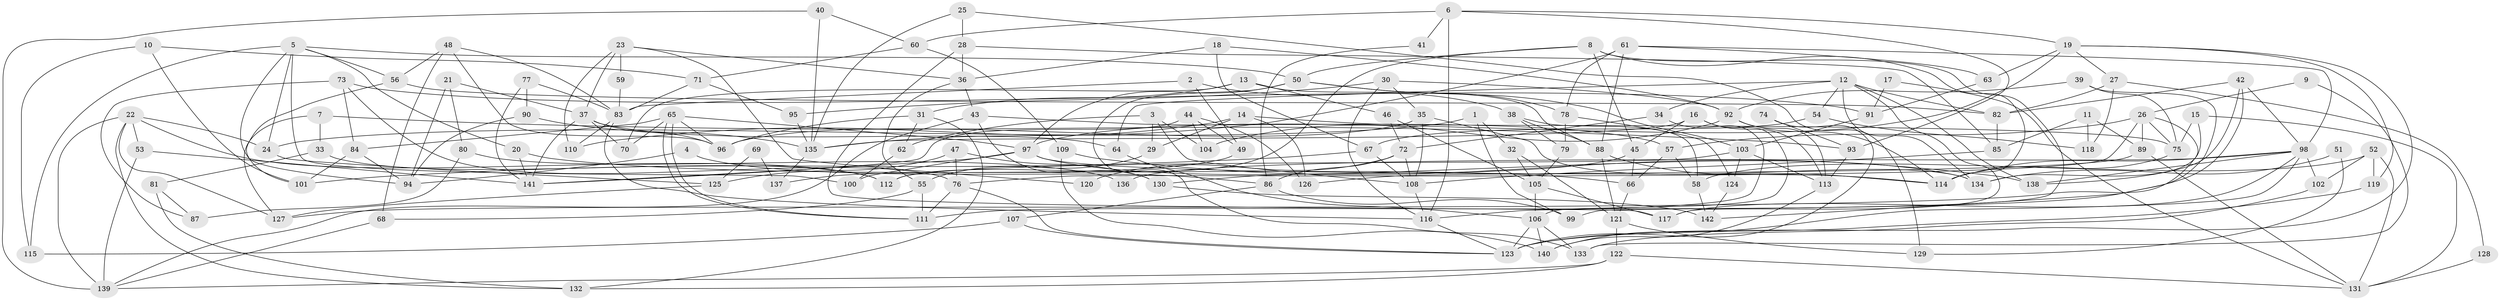 // Generated by graph-tools (version 1.1) at 2025/50/03/09/25 04:50:35]
// undirected, 142 vertices, 284 edges
graph export_dot {
graph [start="1"]
  node [color=gray90,style=filled];
  1;
  2;
  3;
  4;
  5;
  6;
  7;
  8;
  9;
  10;
  11;
  12;
  13;
  14;
  15;
  16;
  17;
  18;
  19;
  20;
  21;
  22;
  23;
  24;
  25;
  26;
  27;
  28;
  29;
  30;
  31;
  32;
  33;
  34;
  35;
  36;
  37;
  38;
  39;
  40;
  41;
  42;
  43;
  44;
  45;
  46;
  47;
  48;
  49;
  50;
  51;
  52;
  53;
  54;
  55;
  56;
  57;
  58;
  59;
  60;
  61;
  62;
  63;
  64;
  65;
  66;
  67;
  68;
  69;
  70;
  71;
  72;
  73;
  74;
  75;
  76;
  77;
  78;
  79;
  80;
  81;
  82;
  83;
  84;
  85;
  86;
  87;
  88;
  89;
  90;
  91;
  92;
  93;
  94;
  95;
  96;
  97;
  98;
  99;
  100;
  101;
  102;
  103;
  104;
  105;
  106;
  107;
  108;
  109;
  110;
  111;
  112;
  113;
  114;
  115;
  116;
  117;
  118;
  119;
  120;
  121;
  122;
  123;
  124;
  125;
  126;
  127;
  128;
  129;
  130;
  131;
  132;
  133;
  134;
  135;
  136;
  137;
  138;
  139;
  140;
  141;
  142;
  1 -- 24;
  1 -- 99;
  1 -- 32;
  2 -- 38;
  2 -- 83;
  2 -- 49;
  3 -- 62;
  3 -- 108;
  3 -- 29;
  3 -- 104;
  4 -- 94;
  4 -- 86;
  5 -- 20;
  5 -- 50;
  5 -- 24;
  5 -- 56;
  5 -- 94;
  5 -- 100;
  5 -- 115;
  6 -- 116;
  6 -- 19;
  6 -- 41;
  6 -- 60;
  6 -- 93;
  7 -- 93;
  7 -- 127;
  7 -- 33;
  8 -- 114;
  8 -- 50;
  8 -- 45;
  8 -- 99;
  8 -- 112;
  9 -- 26;
  9 -- 133;
  10 -- 71;
  10 -- 101;
  10 -- 115;
  11 -- 89;
  11 -- 85;
  11 -- 118;
  12 -- 82;
  12 -- 134;
  12 -- 34;
  12 -- 54;
  12 -- 64;
  12 -- 117;
  12 -- 138;
  13 -- 88;
  13 -- 70;
  13 -- 31;
  13 -- 46;
  14 -- 29;
  14 -- 135;
  14 -- 75;
  14 -- 126;
  15 -- 75;
  15 -- 131;
  15 -- 134;
  16 -- 106;
  16 -- 113;
  16 -- 45;
  16 -- 135;
  17 -- 131;
  17 -- 91;
  18 -- 36;
  18 -- 92;
  18 -- 67;
  19 -- 27;
  19 -- 97;
  19 -- 63;
  19 -- 119;
  19 -- 123;
  20 -- 66;
  20 -- 141;
  21 -- 94;
  21 -- 37;
  21 -- 80;
  22 -- 53;
  22 -- 112;
  22 -- 24;
  22 -- 127;
  22 -- 132;
  22 -- 139;
  23 -- 36;
  23 -- 37;
  23 -- 59;
  23 -- 110;
  23 -- 120;
  24 -- 125;
  25 -- 135;
  25 -- 28;
  25 -- 129;
  26 -- 57;
  26 -- 76;
  26 -- 75;
  26 -- 89;
  26 -- 127;
  27 -- 82;
  27 -- 118;
  27 -- 128;
  28 -- 85;
  28 -- 117;
  28 -- 36;
  29 -- 55;
  30 -- 92;
  30 -- 116;
  30 -- 35;
  30 -- 95;
  31 -- 96;
  31 -- 62;
  31 -- 132;
  32 -- 105;
  32 -- 121;
  33 -- 112;
  33 -- 81;
  34 -- 72;
  34 -- 116;
  35 -- 96;
  35 -- 108;
  35 -- 134;
  36 -- 43;
  36 -- 55;
  37 -- 96;
  37 -- 64;
  37 -- 70;
  37 -- 141;
  38 -- 79;
  38 -- 88;
  38 -- 58;
  39 -- 75;
  39 -- 92;
  39 -- 142;
  40 -- 139;
  40 -- 135;
  40 -- 60;
  41 -- 86;
  42 -- 98;
  42 -- 138;
  42 -- 82;
  42 -- 111;
  43 -- 139;
  43 -- 130;
  43 -- 57;
  44 -- 141;
  44 -- 126;
  44 -- 49;
  44 -- 104;
  45 -- 66;
  45 -- 130;
  46 -- 105;
  46 -- 72;
  47 -- 76;
  47 -- 125;
  47 -- 130;
  48 -- 68;
  48 -- 56;
  48 -- 83;
  48 -- 96;
  49 -- 137;
  50 -- 97;
  50 -- 103;
  50 -- 78;
  50 -- 133;
  51 -- 134;
  51 -- 129;
  52 -- 119;
  52 -- 58;
  52 -- 102;
  52 -- 131;
  53 -- 141;
  53 -- 139;
  54 -- 67;
  54 -- 118;
  55 -- 111;
  55 -- 68;
  56 -- 101;
  56 -- 82;
  57 -- 58;
  57 -- 66;
  58 -- 142;
  59 -- 83;
  60 -- 71;
  60 -- 109;
  61 -- 88;
  61 -- 110;
  61 -- 63;
  61 -- 78;
  61 -- 98;
  62 -- 100;
  63 -- 91;
  64 -- 106;
  65 -- 111;
  65 -- 111;
  65 -- 97;
  65 -- 70;
  65 -- 84;
  65 -- 96;
  66 -- 121;
  67 -- 108;
  67 -- 101;
  68 -- 139;
  69 -- 125;
  69 -- 137;
  71 -- 95;
  71 -- 83;
  72 -- 108;
  72 -- 86;
  72 -- 120;
  73 -- 91;
  73 -- 76;
  73 -- 84;
  73 -- 87;
  74 -- 93;
  74 -- 123;
  75 -- 114;
  76 -- 111;
  76 -- 123;
  77 -- 83;
  77 -- 141;
  77 -- 90;
  78 -- 79;
  78 -- 124;
  79 -- 105;
  80 -- 87;
  80 -- 136;
  81 -- 132;
  81 -- 87;
  82 -- 85;
  83 -- 110;
  83 -- 116;
  84 -- 94;
  84 -- 101;
  85 -- 108;
  86 -- 107;
  86 -- 99;
  88 -- 114;
  88 -- 121;
  89 -- 131;
  89 -- 126;
  90 -- 94;
  90 -- 135;
  91 -- 103;
  92 -- 104;
  92 -- 114;
  92 -- 113;
  93 -- 113;
  95 -- 135;
  97 -- 114;
  97 -- 134;
  97 -- 100;
  97 -- 141;
  98 -- 102;
  98 -- 114;
  98 -- 117;
  98 -- 136;
  98 -- 138;
  98 -- 140;
  102 -- 133;
  103 -- 124;
  103 -- 113;
  103 -- 112;
  105 -- 106;
  105 -- 117;
  106 -- 123;
  106 -- 140;
  106 -- 133;
  107 -- 115;
  107 -- 123;
  108 -- 116;
  109 -- 138;
  109 -- 140;
  113 -- 140;
  116 -- 123;
  119 -- 123;
  121 -- 122;
  121 -- 129;
  122 -- 132;
  122 -- 131;
  122 -- 139;
  124 -- 142;
  125 -- 127;
  128 -- 131;
  130 -- 142;
  135 -- 137;
}

